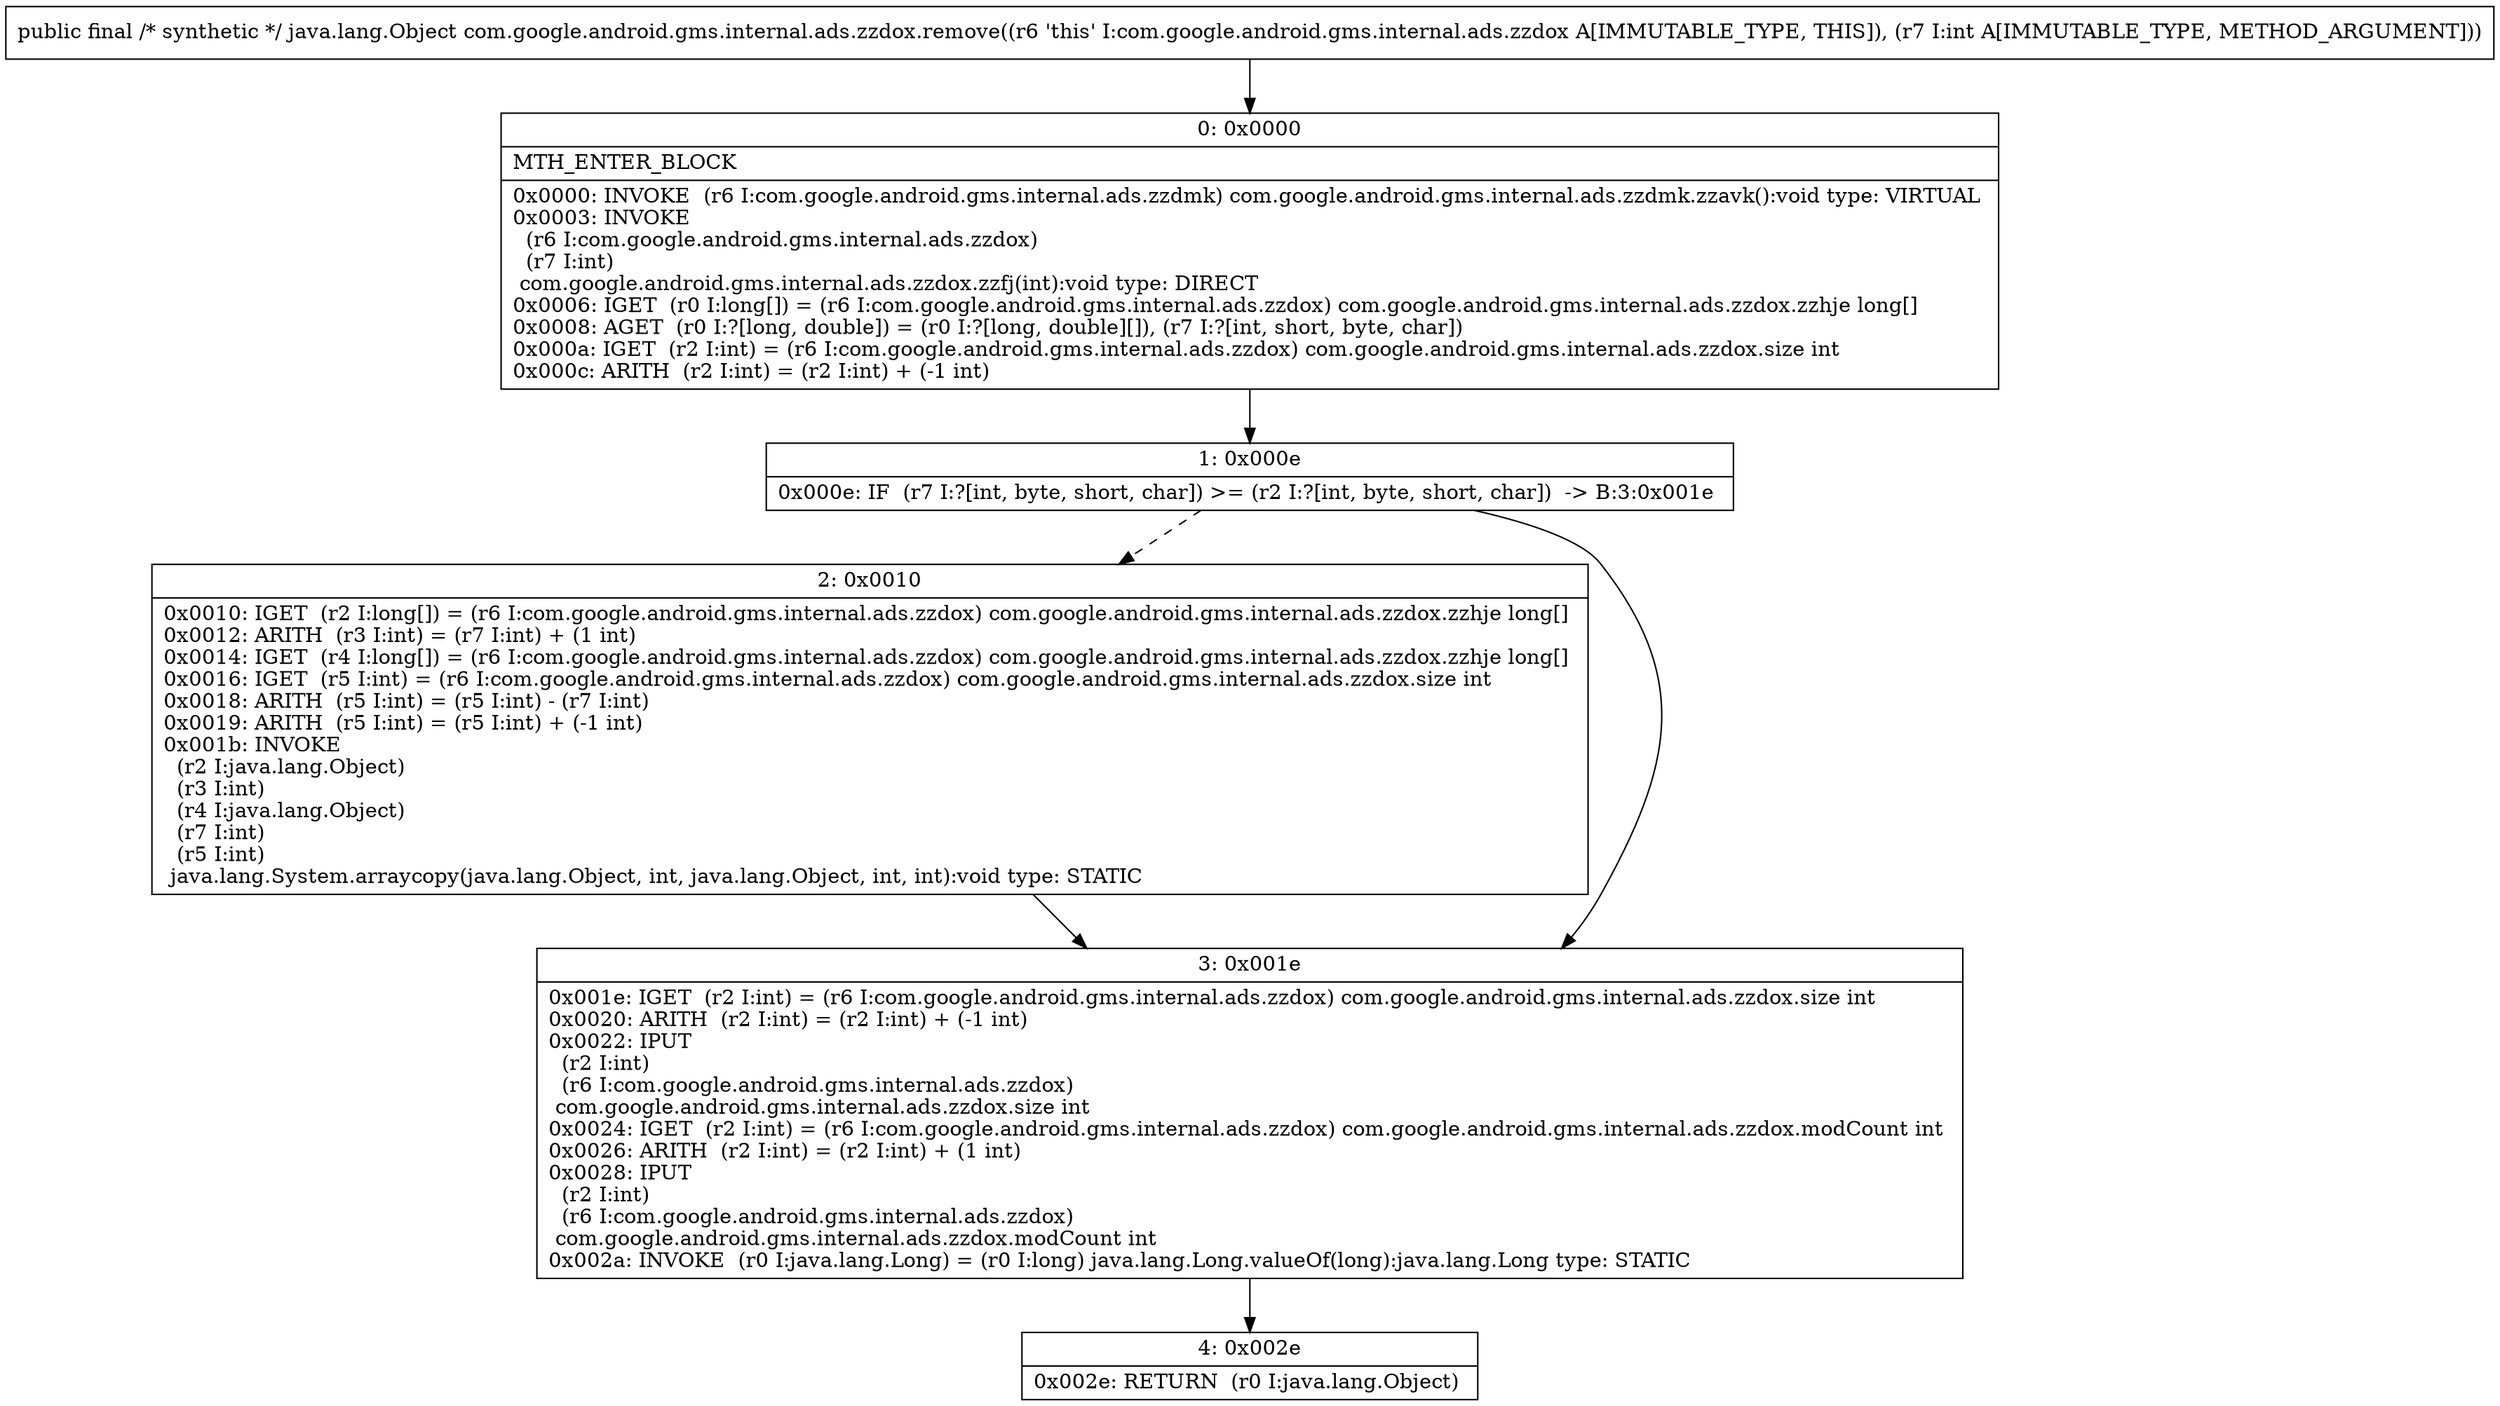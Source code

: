 digraph "CFG forcom.google.android.gms.internal.ads.zzdox.remove(I)Ljava\/lang\/Object;" {
Node_0 [shape=record,label="{0\:\ 0x0000|MTH_ENTER_BLOCK\l|0x0000: INVOKE  (r6 I:com.google.android.gms.internal.ads.zzdmk) com.google.android.gms.internal.ads.zzdmk.zzavk():void type: VIRTUAL \l0x0003: INVOKE  \l  (r6 I:com.google.android.gms.internal.ads.zzdox)\l  (r7 I:int)\l com.google.android.gms.internal.ads.zzdox.zzfj(int):void type: DIRECT \l0x0006: IGET  (r0 I:long[]) = (r6 I:com.google.android.gms.internal.ads.zzdox) com.google.android.gms.internal.ads.zzdox.zzhje long[] \l0x0008: AGET  (r0 I:?[long, double]) = (r0 I:?[long, double][]), (r7 I:?[int, short, byte, char]) \l0x000a: IGET  (r2 I:int) = (r6 I:com.google.android.gms.internal.ads.zzdox) com.google.android.gms.internal.ads.zzdox.size int \l0x000c: ARITH  (r2 I:int) = (r2 I:int) + (\-1 int) \l}"];
Node_1 [shape=record,label="{1\:\ 0x000e|0x000e: IF  (r7 I:?[int, byte, short, char]) \>= (r2 I:?[int, byte, short, char])  \-\> B:3:0x001e \l}"];
Node_2 [shape=record,label="{2\:\ 0x0010|0x0010: IGET  (r2 I:long[]) = (r6 I:com.google.android.gms.internal.ads.zzdox) com.google.android.gms.internal.ads.zzdox.zzhje long[] \l0x0012: ARITH  (r3 I:int) = (r7 I:int) + (1 int) \l0x0014: IGET  (r4 I:long[]) = (r6 I:com.google.android.gms.internal.ads.zzdox) com.google.android.gms.internal.ads.zzdox.zzhje long[] \l0x0016: IGET  (r5 I:int) = (r6 I:com.google.android.gms.internal.ads.zzdox) com.google.android.gms.internal.ads.zzdox.size int \l0x0018: ARITH  (r5 I:int) = (r5 I:int) \- (r7 I:int) \l0x0019: ARITH  (r5 I:int) = (r5 I:int) + (\-1 int) \l0x001b: INVOKE  \l  (r2 I:java.lang.Object)\l  (r3 I:int)\l  (r4 I:java.lang.Object)\l  (r7 I:int)\l  (r5 I:int)\l java.lang.System.arraycopy(java.lang.Object, int, java.lang.Object, int, int):void type: STATIC \l}"];
Node_3 [shape=record,label="{3\:\ 0x001e|0x001e: IGET  (r2 I:int) = (r6 I:com.google.android.gms.internal.ads.zzdox) com.google.android.gms.internal.ads.zzdox.size int \l0x0020: ARITH  (r2 I:int) = (r2 I:int) + (\-1 int) \l0x0022: IPUT  \l  (r2 I:int)\l  (r6 I:com.google.android.gms.internal.ads.zzdox)\l com.google.android.gms.internal.ads.zzdox.size int \l0x0024: IGET  (r2 I:int) = (r6 I:com.google.android.gms.internal.ads.zzdox) com.google.android.gms.internal.ads.zzdox.modCount int \l0x0026: ARITH  (r2 I:int) = (r2 I:int) + (1 int) \l0x0028: IPUT  \l  (r2 I:int)\l  (r6 I:com.google.android.gms.internal.ads.zzdox)\l com.google.android.gms.internal.ads.zzdox.modCount int \l0x002a: INVOKE  (r0 I:java.lang.Long) = (r0 I:long) java.lang.Long.valueOf(long):java.lang.Long type: STATIC \l}"];
Node_4 [shape=record,label="{4\:\ 0x002e|0x002e: RETURN  (r0 I:java.lang.Object) \l}"];
MethodNode[shape=record,label="{public final \/* synthetic *\/ java.lang.Object com.google.android.gms.internal.ads.zzdox.remove((r6 'this' I:com.google.android.gms.internal.ads.zzdox A[IMMUTABLE_TYPE, THIS]), (r7 I:int A[IMMUTABLE_TYPE, METHOD_ARGUMENT])) }"];
MethodNode -> Node_0;
Node_0 -> Node_1;
Node_1 -> Node_2[style=dashed];
Node_1 -> Node_3;
Node_2 -> Node_3;
Node_3 -> Node_4;
}

